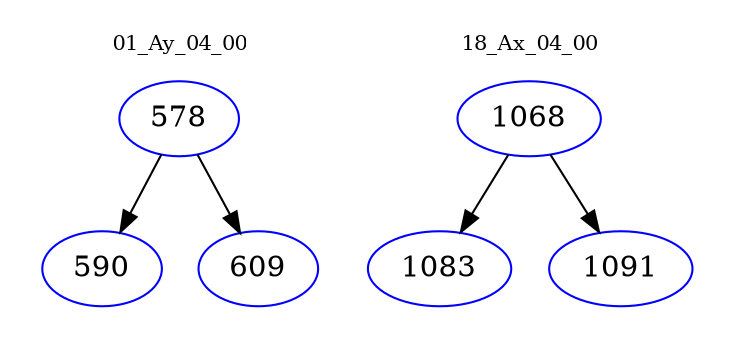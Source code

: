 digraph{
subgraph cluster_0 {
color = white
label = "01_Ay_04_00";
fontsize=10;
T0_578 [label="578", color="blue"]
T0_578 -> T0_590 [color="black"]
T0_590 [label="590", color="blue"]
T0_578 -> T0_609 [color="black"]
T0_609 [label="609", color="blue"]
}
subgraph cluster_1 {
color = white
label = "18_Ax_04_00";
fontsize=10;
T1_1068 [label="1068", color="blue"]
T1_1068 -> T1_1083 [color="black"]
T1_1083 [label="1083", color="blue"]
T1_1068 -> T1_1091 [color="black"]
T1_1091 [label="1091", color="blue"]
}
}
